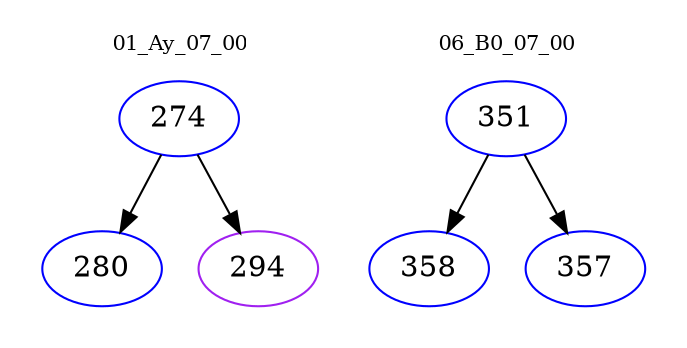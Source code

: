 digraph{
subgraph cluster_0 {
color = white
label = "01_Ay_07_00";
fontsize=10;
T0_274 [label="274", color="blue"]
T0_274 -> T0_280 [color="black"]
T0_280 [label="280", color="blue"]
T0_274 -> T0_294 [color="black"]
T0_294 [label="294", color="purple"]
}
subgraph cluster_1 {
color = white
label = "06_B0_07_00";
fontsize=10;
T1_351 [label="351", color="blue"]
T1_351 -> T1_358 [color="black"]
T1_358 [label="358", color="blue"]
T1_351 -> T1_357 [color="black"]
T1_357 [label="357", color="blue"]
}
}
